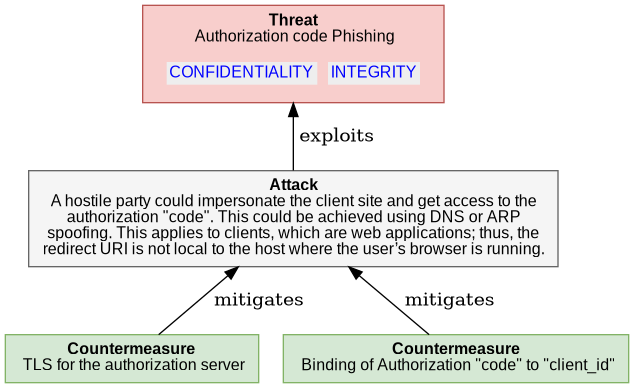  

@startuml
digraph G {
rankdir="BT";
  node [shape=plaintext, fontname="Arial" fontsize="12"];
    "4_4_1_5_CLIENT_SPOOFING2" [ fillcolor="#F8CECC", style=filled, shape=polygon, color="#B85450"
    label= 
    <<table border="0" cellborder="0" cellspacing="0">
     <tr><td align="center"><b>Threat</b><br/> 

Authorization code Phishing
</td></tr>
     <tr><td><table border="0" cellborder="0" cellspacing="8"><tr>
                ret += secObj.linkedImpactMDText()
     <td align="center" href="#OAuth2.CONFIDENTIALITY" bgcolor="#EEEEEE"><font color="blue">CONFIDENTIALITY</font></td>
                ret += secObj.linkedImpactMDText()
     <td align="center" href="#OAuth2.INTEGRITY" bgcolor="#EEEEEE"><font color="blue">INTEGRITY</font></td>
     </tr></table></td></tr>   
   </table>>
   ];
    
"4_4_1_5_CLIENT_SPOOFING2_attack" [ fillcolor="#f5f5f5", style=filled, shape=polygon, color="#666666", label =     
    <<table border="0" cellborder="0" cellspacing="0">
     <tr><td align="center"><b>Attack</b><br/>

A hostile party could impersonate the client site and get access to the<br/>authorization &quot;code&quot;. This could be achieved using DNS or ARP<br/>spoofing. This applies to clients, which are web applications; thus, the<br/>redirect URI is not local to the host where the user’s browser is running.
</td></tr>
   </table>>
    ]

"4_4_1_5_CLIENT_SPOOFING2_attack" -> "4_4_1_5_CLIENT_SPOOFING2"  [label = " exploits"]

    "4_4_1_5_CLIENT_SPOOFING2_countermeasure0" [ 
       fillcolor="#D5E8D4", style=filled, shape=polygon, color="#82B366", label =     
    <<table border="0" cellborder="0" cellspacing="0">
     <tr><td align="left"><b>Countermeasure</b><br/> 

TLS for the authorization server
</td></tr>
   </table>>
   ]

     "4_4_1_5_CLIENT_SPOOFING2_countermeasure0" -> "4_4_1_5_CLIENT_SPOOFING2_attack" [label = " mitigates"]

    "4_4_1_5_CLIENT_SPOOFING2_countermeasure1" [ 
       fillcolor="#D5E8D4", style=filled, shape=polygon, color="#82B366", label =     
    <<table border="0" cellborder="0" cellspacing="0">
     <tr><td align="left"><b>Countermeasure</b><br/> 

Binding of Authorization &quot;code&quot; to &quot;client_id&quot;
</td></tr>
   </table>>
   ]

     "4_4_1_5_CLIENT_SPOOFING2_countermeasure1" -> "4_4_1_5_CLIENT_SPOOFING2_attack" [label = " mitigates"]

}
@enduml

